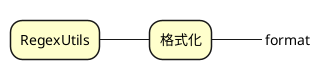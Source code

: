 @startmindmap
<style>
mindmapDiagram {
    node {
        BackgroundColor #Business
    }
}
</style>

* RegexUtils

** 格式化
***_ format


@endmindmap